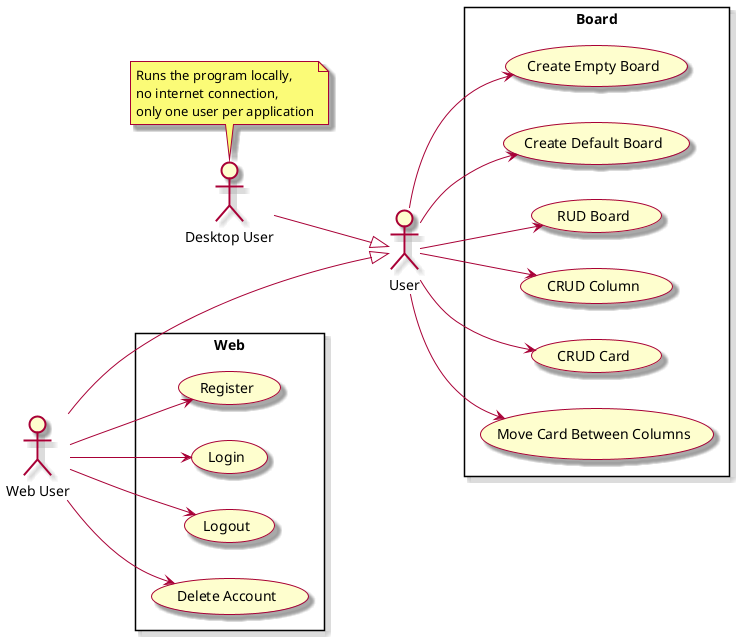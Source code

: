 @startuml
'https://plantuml.com/use-case-diagram
skin rose
left to right direction
skinparam PackageStyle rectangle

actor User
actor "Web User" as WebUser
actor "Desktop User" as DesktopUser

note top of DesktopUser 
    Runs the program locally, 
    no internet connection,
    only one user per application
end note

DesktopUser --|> User
WebUser ---|> User

package Web {
    (Register) as W1
    (Login) as W2
    (Logout) as W3
    (Delete Account) as W4
}

package Board {
    (Create Empty Board) as B5
    (Create Default Board) as B6
    (RUD Board) as B1
    (CRUD Column) as B2
    (CRUD Card) as B3
    (Move Card Between Columns) as B4
}

WebUser --> W1
WebUser --> W2
WebUser --> W3
WebUser --> W4

User --> B1
User --> B2
User --> B3
User --> B4
User --> B5
User --> B6

@enduml
